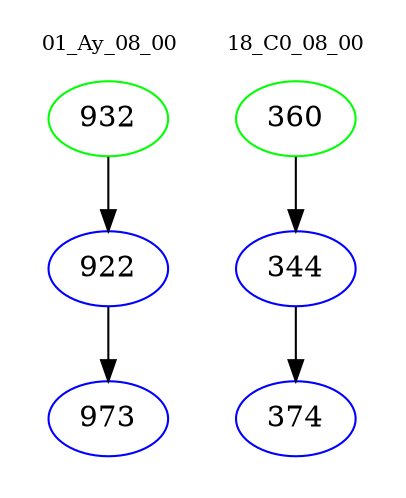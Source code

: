 digraph{
subgraph cluster_0 {
color = white
label = "01_Ay_08_00";
fontsize=10;
T0_932 [label="932", color="green"]
T0_932 -> T0_922 [color="black"]
T0_922 [label="922", color="blue"]
T0_922 -> T0_973 [color="black"]
T0_973 [label="973", color="blue"]
}
subgraph cluster_1 {
color = white
label = "18_C0_08_00";
fontsize=10;
T1_360 [label="360", color="green"]
T1_360 -> T1_344 [color="black"]
T1_344 [label="344", color="blue"]
T1_344 -> T1_374 [color="black"]
T1_374 [label="374", color="blue"]
}
}
